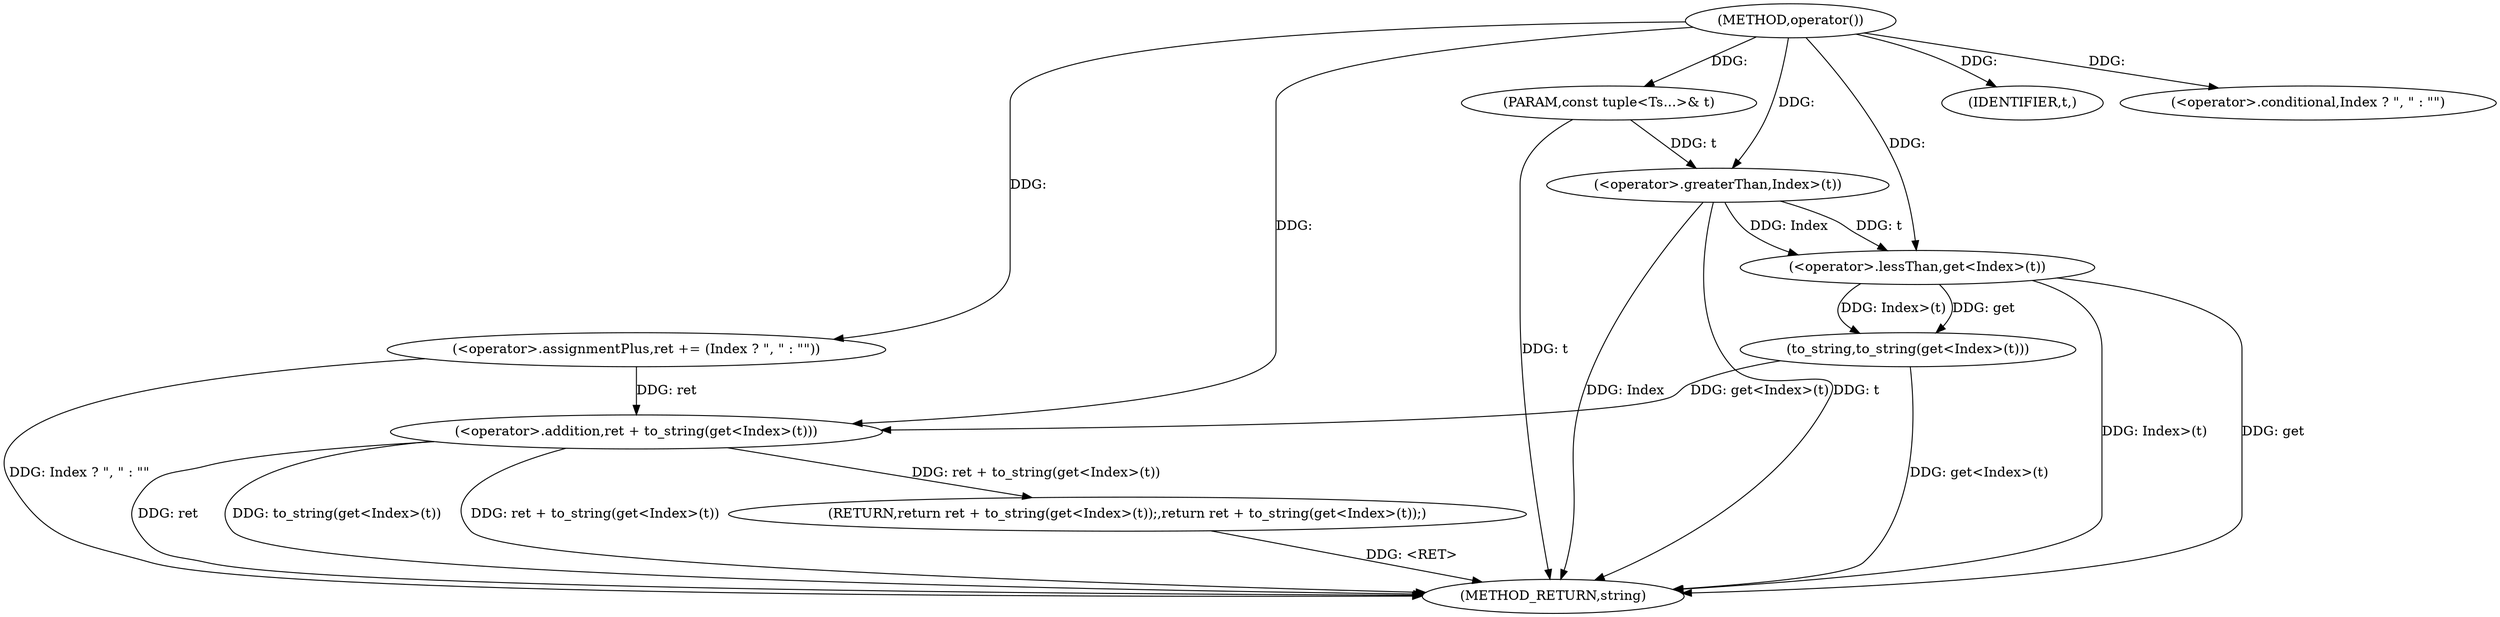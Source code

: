digraph "operator()" {  
"1000317" [label = "(METHOD,operator())" ]
"1000337" [label = "(METHOD_RETURN,string)" ]
"1000318" [label = "(PARAM,const tuple<Ts...>& t)" ]
"1000321" [label = "(IDENTIFIER,t,)" ]
"1000322" [label = "(<operator>.assignmentPlus,ret += (Index ? \", \" : \"\"))" ]
"1000328" [label = "(RETURN,return ret + to_string(get<Index>(t));,return ret + to_string(get<Index>(t));)" ]
"1000329" [label = "(<operator>.addition,ret + to_string(get<Index>(t)))" ]
"1000324" [label = "(<operator>.conditional,Index ? \", \" : \"\")" ]
"1000331" [label = "(to_string,to_string(get<Index>(t)))" ]
"1000332" [label = "(<operator>.lessThan,get<Index>(t))" ]
"1000334" [label = "(<operator>.greaterThan,Index>(t))" ]
  "1000318" -> "1000337"  [ label = "DDG: t"] 
  "1000322" -> "1000337"  [ label = "DDG: Index ? \", \" : \"\""] 
  "1000329" -> "1000337"  [ label = "DDG: ret"] 
  "1000334" -> "1000337"  [ label = "DDG: Index"] 
  "1000334" -> "1000337"  [ label = "DDG: t"] 
  "1000332" -> "1000337"  [ label = "DDG: Index>(t)"] 
  "1000331" -> "1000337"  [ label = "DDG: get<Index>(t)"] 
  "1000329" -> "1000337"  [ label = "DDG: to_string(get<Index>(t))"] 
  "1000329" -> "1000337"  [ label = "DDG: ret + to_string(get<Index>(t))"] 
  "1000328" -> "1000337"  [ label = "DDG: <RET>"] 
  "1000332" -> "1000337"  [ label = "DDG: get"] 
  "1000317" -> "1000318"  [ label = "DDG: "] 
  "1000317" -> "1000321"  [ label = "DDG: "] 
  "1000317" -> "1000322"  [ label = "DDG: "] 
  "1000329" -> "1000328"  [ label = "DDG: ret + to_string(get<Index>(t))"] 
  "1000331" -> "1000329"  [ label = "DDG: get<Index>(t)"] 
  "1000322" -> "1000329"  [ label = "DDG: ret"] 
  "1000317" -> "1000329"  [ label = "DDG: "] 
  "1000317" -> "1000324"  [ label = "DDG: "] 
  "1000332" -> "1000331"  [ label = "DDG: get"] 
  "1000332" -> "1000331"  [ label = "DDG: Index>(t)"] 
  "1000317" -> "1000332"  [ label = "DDG: "] 
  "1000334" -> "1000332"  [ label = "DDG: t"] 
  "1000334" -> "1000332"  [ label = "DDG: Index"] 
  "1000317" -> "1000334"  [ label = "DDG: "] 
  "1000318" -> "1000334"  [ label = "DDG: t"] 
}
